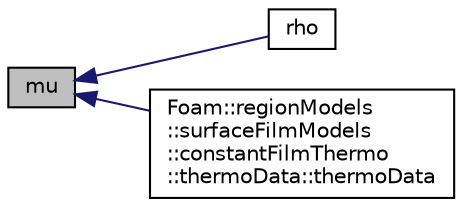 digraph "mu"
{
  bgcolor="transparent";
  edge [fontname="Helvetica",fontsize="10",labelfontname="Helvetica",labelfontsize="10"];
  node [fontname="Helvetica",fontsize="10",shape=record];
  rankdir="LR";
  Node3057 [label="mu",height=0.2,width=0.4,color="black", fillcolor="grey75", style="filled", fontcolor="black"];
  Node3057 -> Node3058 [dir="back",color="midnightblue",fontsize="10",style="solid",fontname="Helvetica"];
  Node3058 [label="rho",height=0.2,width=0.4,color="black",URL="$a30129.html#ac2c2f9199e12b3202b45830e36b77825",tooltip="Return density [kg/m3]. "];
  Node3057 -> Node3059 [dir="back",color="midnightblue",fontsize="10",style="solid",fontname="Helvetica"];
  Node3059 [label="Foam::regionModels\l::surfaceFilmModels\l::constantFilmThermo\l::thermoData::thermoData",height=0.2,width=0.4,color="black",URL="$a30133.html#a2acaf05d6f8f3923172d95b93767b96e"];
}

